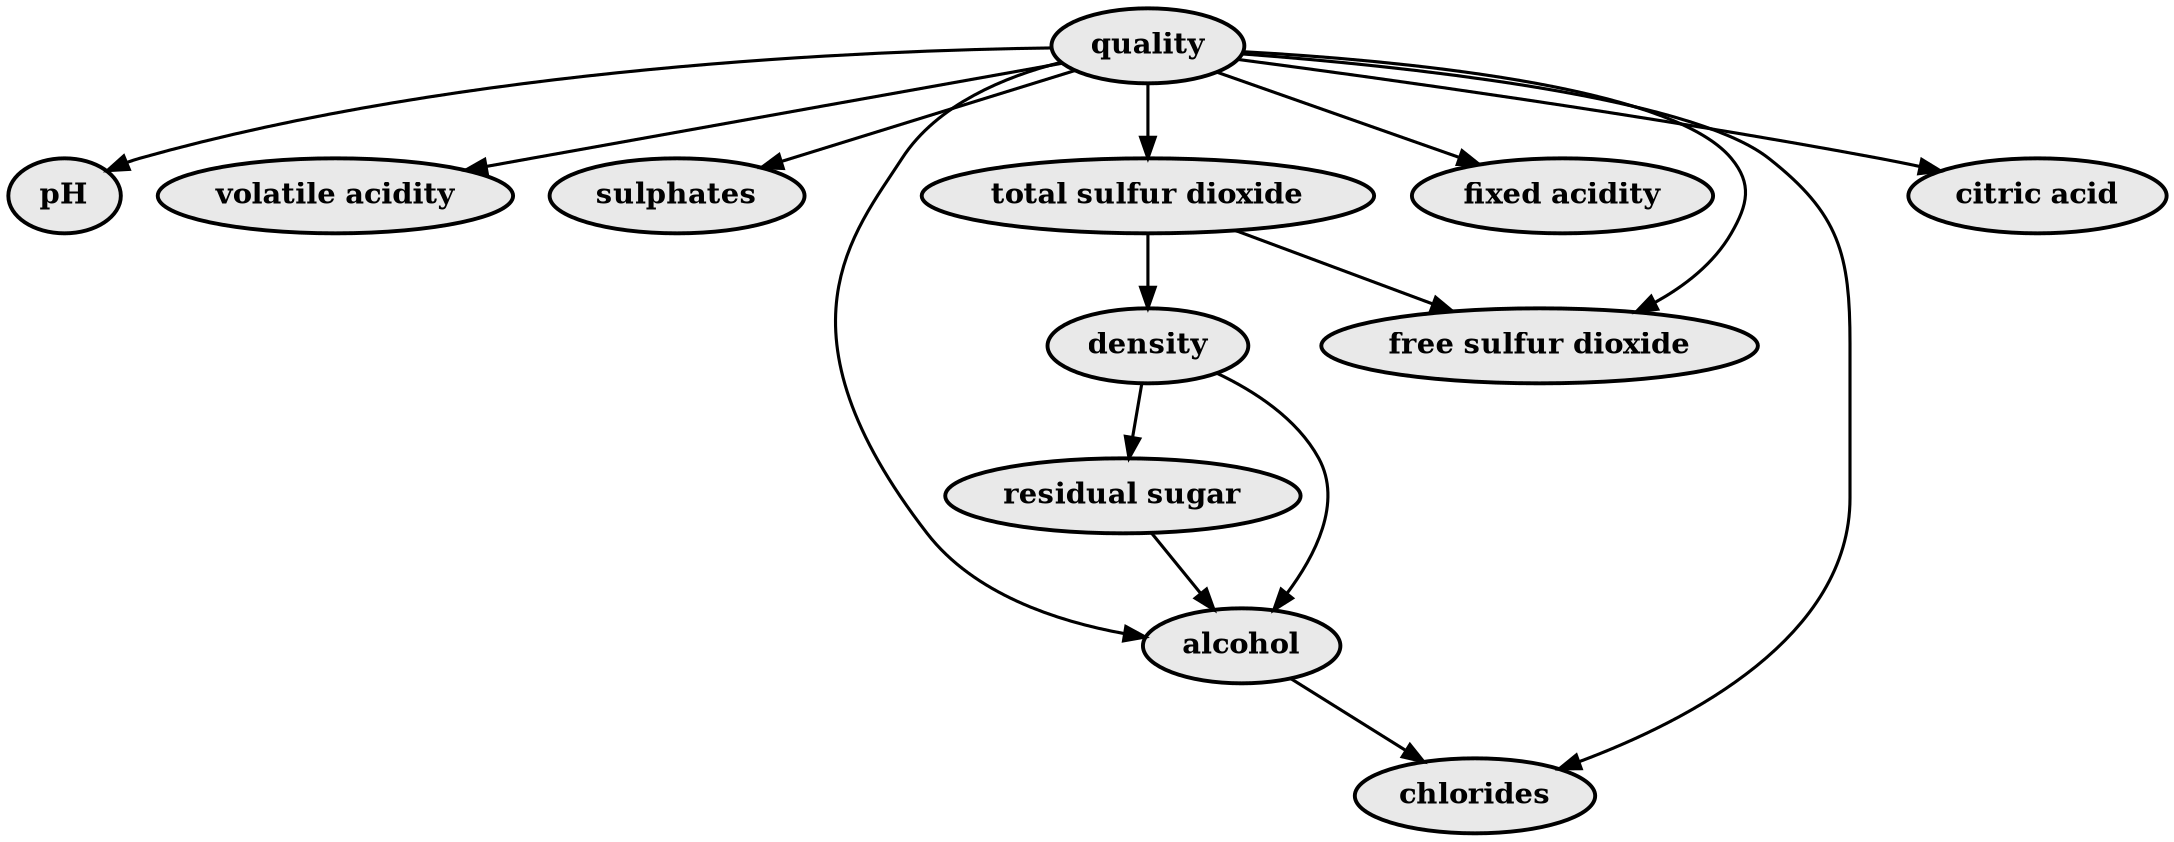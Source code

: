 digraph {
    node [style=filled, fillcolor="#E9E9E9", penwidth=1.875, fontsize=14, fontname="times-bold"]
    edge [penwidth=1.5]
    "quality"->"pH"
    "quality"->"volatile acidity"
    "quality"->"sulphates"
    "quality"->"total sulfur dioxide"
    "quality"->"chlorides"
    "quality"->"fixed acidity"
    "quality"->"free sulfur dioxide"
    "quality"->"alcohol"
    "quality"->"citric acid"
    "total sulfur dioxide"->"density"
    "total sulfur dioxide"->"free sulfur dioxide"
    "density"->"residual sugar"
    "density"->"alcohol"
    "residual sugar"->"alcohol"
    "alcohol"->"chlorides"
}